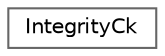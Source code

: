 digraph "Gráfico de Hierarquia de Classes"
{
 // LATEX_PDF_SIZE
  bgcolor="transparent";
  edge [fontname=Helvetica,fontsize=10,labelfontname=Helvetica,labelfontsize=10];
  node [fontname=Helvetica,fontsize=10,shape=box,height=0.2,width=0.4];
  rankdir="LR";
  Node0 [id="Node000000",label="IntegrityCk",height=0.2,width=0.4,color="grey40", fillcolor="white", style="filled",URL="$structIntegrityCk.html",tooltip=" "];
}
